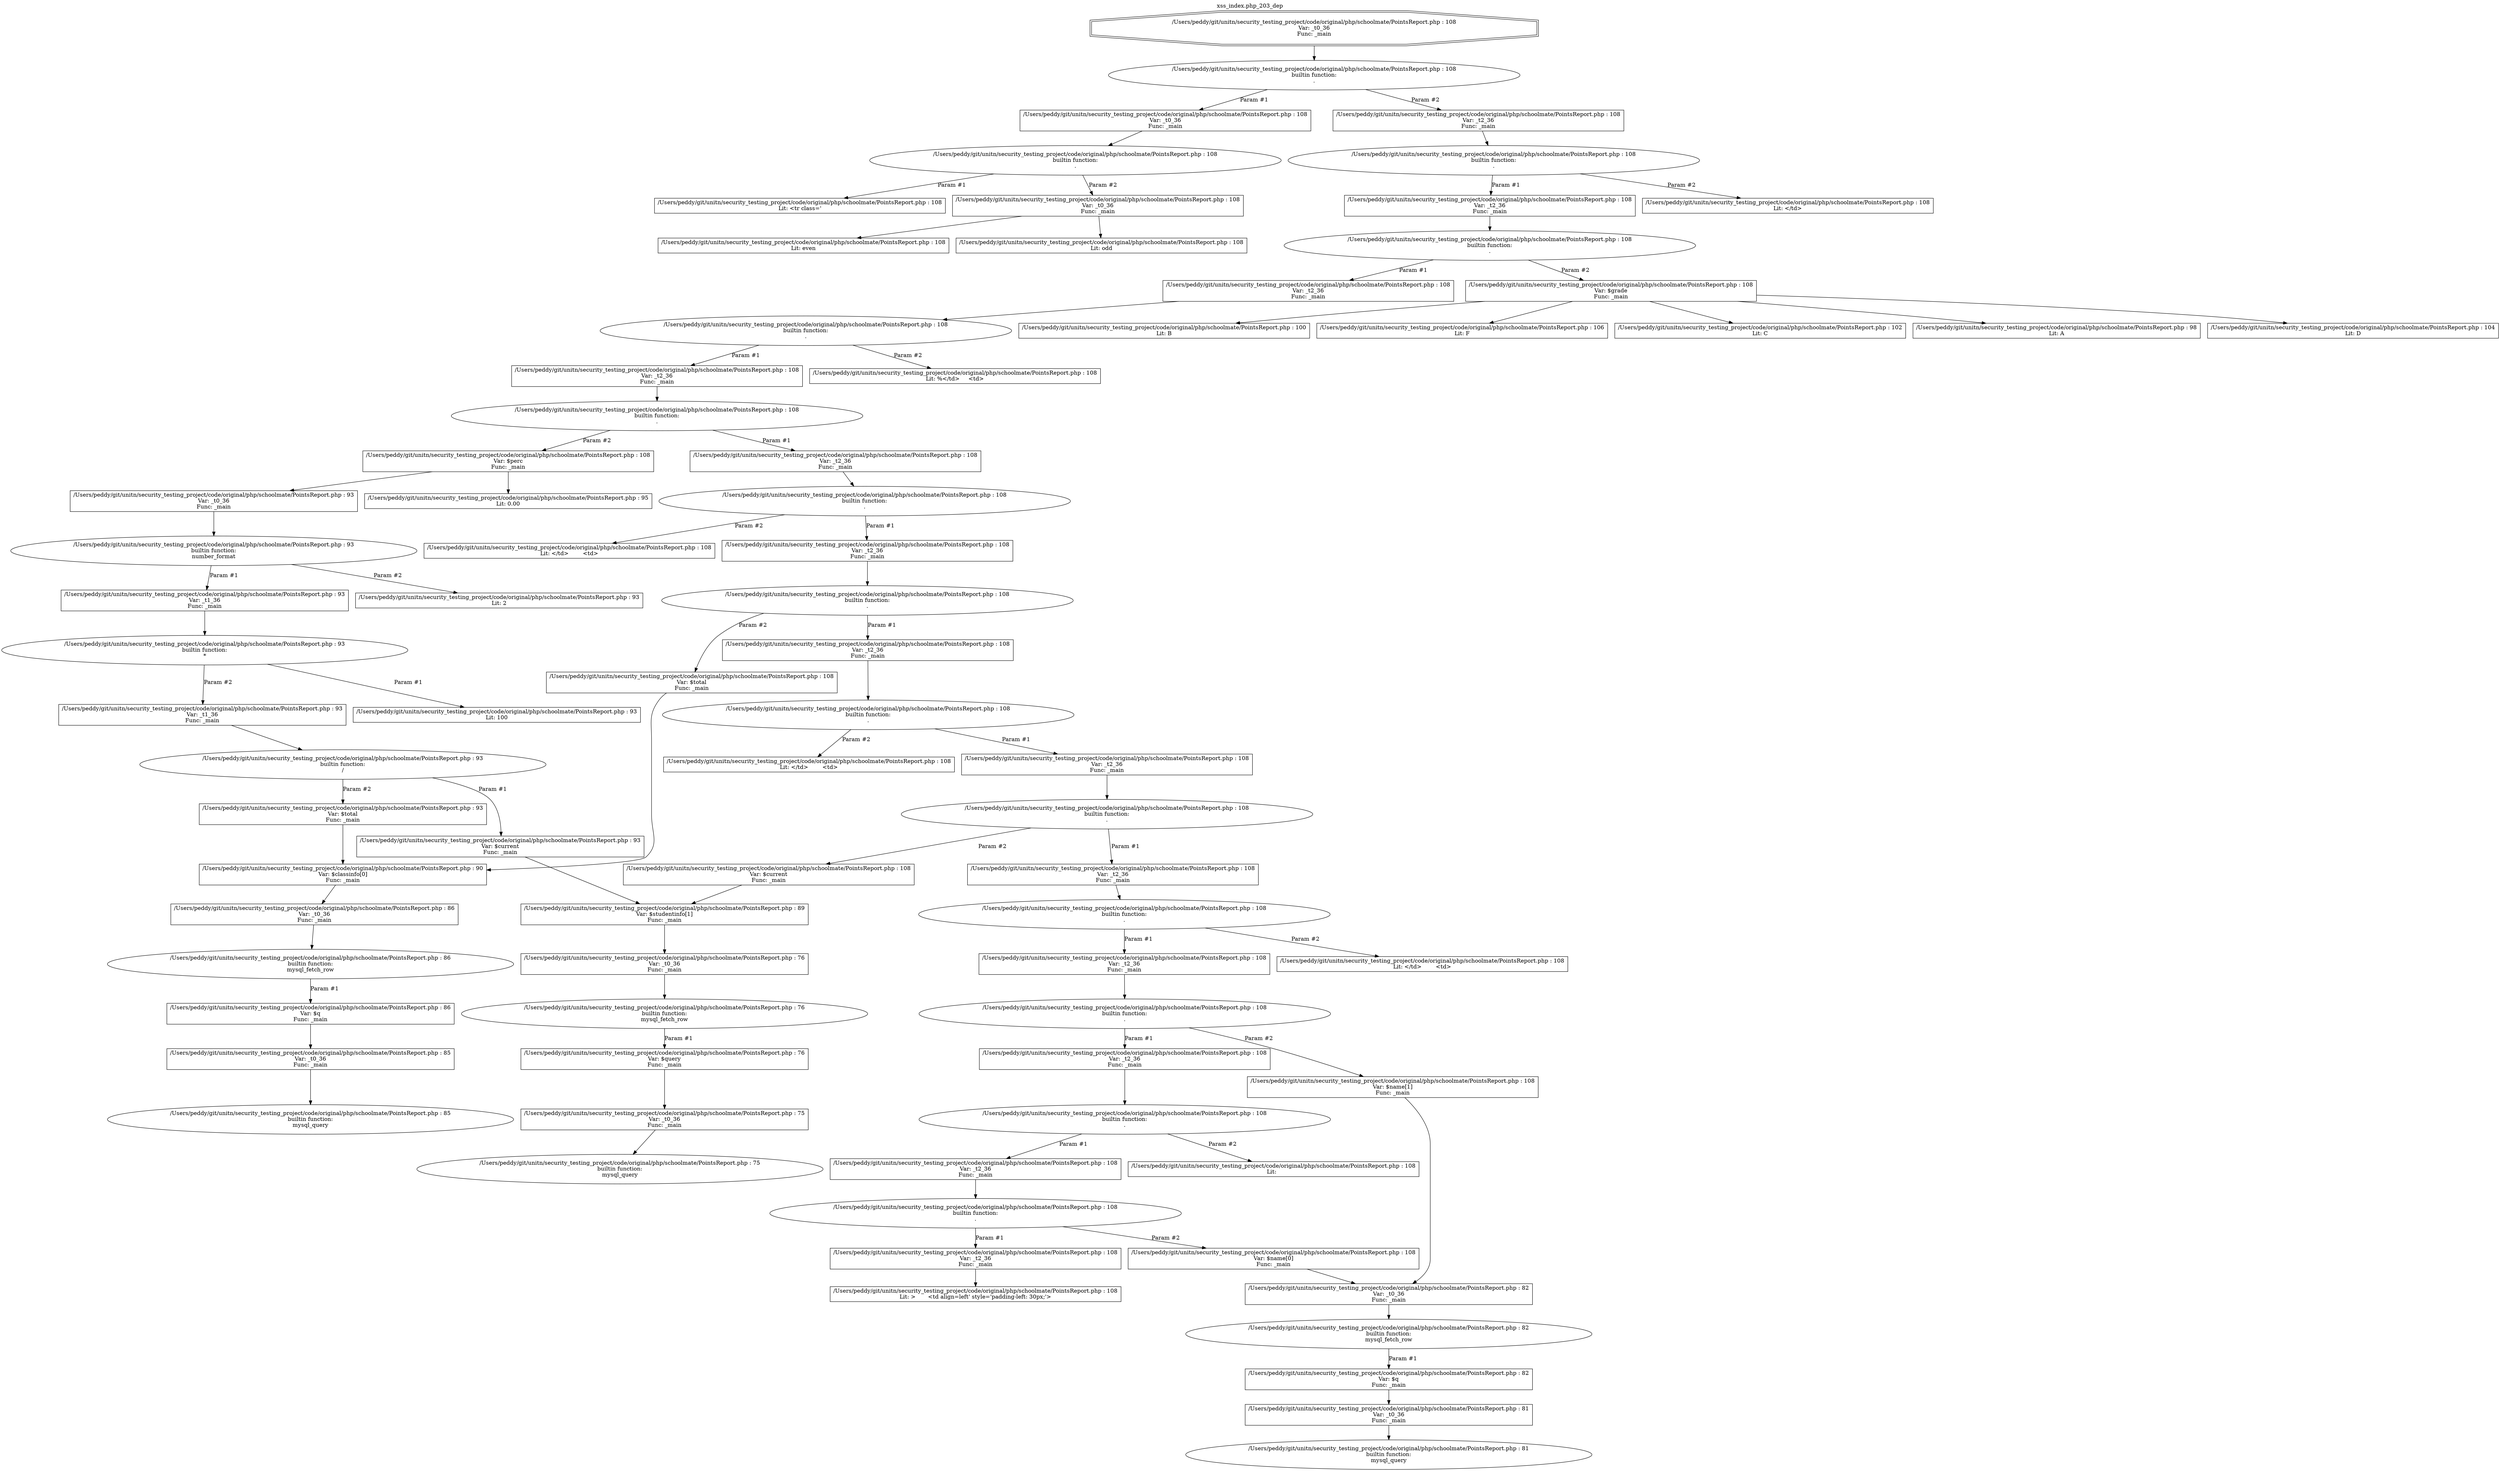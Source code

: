 digraph cfg {
  label="xss_index.php_203_dep";
  labelloc=t;
  n1 [shape=doubleoctagon, label="/Users/peddy/git/unitn/security_testing_project/code/original/php/schoolmate/PointsReport.php : 108\nVar: _t0_36\nFunc: _main\n"];
  n2 [shape=ellipse, label="/Users/peddy/git/unitn/security_testing_project/code/original/php/schoolmate/PointsReport.php : 108\nbuiltin function:\n.\n"];
  n3 [shape=box, label="/Users/peddy/git/unitn/security_testing_project/code/original/php/schoolmate/PointsReport.php : 108\nVar: _t0_36\nFunc: _main\n"];
  n4 [shape=ellipse, label="/Users/peddy/git/unitn/security_testing_project/code/original/php/schoolmate/PointsReport.php : 108\nbuiltin function:\n.\n"];
  n5 [shape=box, label="/Users/peddy/git/unitn/security_testing_project/code/original/php/schoolmate/PointsReport.php : 108\nLit: <tr class='\n"];
  n6 [shape=box, label="/Users/peddy/git/unitn/security_testing_project/code/original/php/schoolmate/PointsReport.php : 108\nVar: _t0_36\nFunc: _main\n"];
  n7 [shape=box, label="/Users/peddy/git/unitn/security_testing_project/code/original/php/schoolmate/PointsReport.php : 108\nLit: even\n"];
  n8 [shape=box, label="/Users/peddy/git/unitn/security_testing_project/code/original/php/schoolmate/PointsReport.php : 108\nLit: odd\n"];
  n9 [shape=box, label="/Users/peddy/git/unitn/security_testing_project/code/original/php/schoolmate/PointsReport.php : 108\nVar: _t2_36\nFunc: _main\n"];
  n10 [shape=ellipse, label="/Users/peddy/git/unitn/security_testing_project/code/original/php/schoolmate/PointsReport.php : 108\nbuiltin function:\n.\n"];
  n11 [shape=box, label="/Users/peddy/git/unitn/security_testing_project/code/original/php/schoolmate/PointsReport.php : 108\nVar: _t2_36\nFunc: _main\n"];
  n12 [shape=ellipse, label="/Users/peddy/git/unitn/security_testing_project/code/original/php/schoolmate/PointsReport.php : 108\nbuiltin function:\n.\n"];
  n13 [shape=box, label="/Users/peddy/git/unitn/security_testing_project/code/original/php/schoolmate/PointsReport.php : 108\nVar: _t2_36\nFunc: _main\n"];
  n14 [shape=ellipse, label="/Users/peddy/git/unitn/security_testing_project/code/original/php/schoolmate/PointsReport.php : 108\nbuiltin function:\n.\n"];
  n15 [shape=box, label="/Users/peddy/git/unitn/security_testing_project/code/original/php/schoolmate/PointsReport.php : 108\nVar: _t2_36\nFunc: _main\n"];
  n16 [shape=ellipse, label="/Users/peddy/git/unitn/security_testing_project/code/original/php/schoolmate/PointsReport.php : 108\nbuiltin function:\n.\n"];
  n17 [shape=box, label="/Users/peddy/git/unitn/security_testing_project/code/original/php/schoolmate/PointsReport.php : 108\nVar: _t2_36\nFunc: _main\n"];
  n18 [shape=ellipse, label="/Users/peddy/git/unitn/security_testing_project/code/original/php/schoolmate/PointsReport.php : 108\nbuiltin function:\n.\n"];
  n19 [shape=box, label="/Users/peddy/git/unitn/security_testing_project/code/original/php/schoolmate/PointsReport.php : 108\nVar: _t2_36\nFunc: _main\n"];
  n20 [shape=ellipse, label="/Users/peddy/git/unitn/security_testing_project/code/original/php/schoolmate/PointsReport.php : 108\nbuiltin function:\n.\n"];
  n21 [shape=box, label="/Users/peddy/git/unitn/security_testing_project/code/original/php/schoolmate/PointsReport.php : 108\nVar: _t2_36\nFunc: _main\n"];
  n22 [shape=ellipse, label="/Users/peddy/git/unitn/security_testing_project/code/original/php/schoolmate/PointsReport.php : 108\nbuiltin function:\n.\n"];
  n23 [shape=box, label="/Users/peddy/git/unitn/security_testing_project/code/original/php/schoolmate/PointsReport.php : 108\nVar: _t2_36\nFunc: _main\n"];
  n24 [shape=ellipse, label="/Users/peddy/git/unitn/security_testing_project/code/original/php/schoolmate/PointsReport.php : 108\nbuiltin function:\n.\n"];
  n25 [shape=box, label="/Users/peddy/git/unitn/security_testing_project/code/original/php/schoolmate/PointsReport.php : 108\nVar: _t2_36\nFunc: _main\n"];
  n26 [shape=ellipse, label="/Users/peddy/git/unitn/security_testing_project/code/original/php/schoolmate/PointsReport.php : 108\nbuiltin function:\n.\n"];
  n27 [shape=box, label="/Users/peddy/git/unitn/security_testing_project/code/original/php/schoolmate/PointsReport.php : 108\nVar: _t2_36\nFunc: _main\n"];
  n28 [shape=ellipse, label="/Users/peddy/git/unitn/security_testing_project/code/original/php/schoolmate/PointsReport.php : 108\nbuiltin function:\n.\n"];
  n29 [shape=box, label="/Users/peddy/git/unitn/security_testing_project/code/original/php/schoolmate/PointsReport.php : 108\nVar: _t2_36\nFunc: _main\n"];
  n30 [shape=ellipse, label="/Users/peddy/git/unitn/security_testing_project/code/original/php/schoolmate/PointsReport.php : 108\nbuiltin function:\n.\n"];
  n31 [shape=box, label="/Users/peddy/git/unitn/security_testing_project/code/original/php/schoolmate/PointsReport.php : 108\nVar: _t2_36\nFunc: _main\n"];
  n32 [shape=ellipse, label="/Users/peddy/git/unitn/security_testing_project/code/original/php/schoolmate/PointsReport.php : 108\nbuiltin function:\n.\n"];
  n33 [shape=box, label="/Users/peddy/git/unitn/security_testing_project/code/original/php/schoolmate/PointsReport.php : 108\nVar: _t2_36\nFunc: _main\n"];
  n34 [shape=box, label="/Users/peddy/git/unitn/security_testing_project/code/original/php/schoolmate/PointsReport.php : 108\nLit: >	<td align=left' style='padding-left: 30px;'>\n"];
  n35 [shape=box, label="/Users/peddy/git/unitn/security_testing_project/code/original/php/schoolmate/PointsReport.php : 108\nVar: $name[0]\nFunc: _main\n"];
  n36 [shape=box, label="/Users/peddy/git/unitn/security_testing_project/code/original/php/schoolmate/PointsReport.php : 82\nVar: _t0_36\nFunc: _main\n"];
  n37 [shape=ellipse, label="/Users/peddy/git/unitn/security_testing_project/code/original/php/schoolmate/PointsReport.php : 82\nbuiltin function:\nmysql_fetch_row\n"];
  n38 [shape=box, label="/Users/peddy/git/unitn/security_testing_project/code/original/php/schoolmate/PointsReport.php : 82\nVar: $q\nFunc: _main\n"];
  n39 [shape=box, label="/Users/peddy/git/unitn/security_testing_project/code/original/php/schoolmate/PointsReport.php : 81\nVar: _t0_36\nFunc: _main\n"];
  n40 [shape=ellipse, label="/Users/peddy/git/unitn/security_testing_project/code/original/php/schoolmate/PointsReport.php : 81\nbuiltin function:\nmysql_query\n"];
  n41 [shape=box, label="/Users/peddy/git/unitn/security_testing_project/code/original/php/schoolmate/PointsReport.php : 108\nLit:  \n"];
  n42 [shape=box, label="/Users/peddy/git/unitn/security_testing_project/code/original/php/schoolmate/PointsReport.php : 108\nVar: $name[1]\nFunc: _main\n"];
  n43 [shape=box, label="/Users/peddy/git/unitn/security_testing_project/code/original/php/schoolmate/PointsReport.php : 108\nLit: </td>	<td>\n"];
  n44 [shape=box, label="/Users/peddy/git/unitn/security_testing_project/code/original/php/schoolmate/PointsReport.php : 108\nVar: $current\nFunc: _main\n"];
  n45 [shape=box, label="/Users/peddy/git/unitn/security_testing_project/code/original/php/schoolmate/PointsReport.php : 89\nVar: $studentinfo[1]\nFunc: _main\n"];
  n46 [shape=box, label="/Users/peddy/git/unitn/security_testing_project/code/original/php/schoolmate/PointsReport.php : 76\nVar: _t0_36\nFunc: _main\n"];
  n47 [shape=ellipse, label="/Users/peddy/git/unitn/security_testing_project/code/original/php/schoolmate/PointsReport.php : 76\nbuiltin function:\nmysql_fetch_row\n"];
  n48 [shape=box, label="/Users/peddy/git/unitn/security_testing_project/code/original/php/schoolmate/PointsReport.php : 76\nVar: $query\nFunc: _main\n"];
  n49 [shape=box, label="/Users/peddy/git/unitn/security_testing_project/code/original/php/schoolmate/PointsReport.php : 75\nVar: _t0_36\nFunc: _main\n"];
  n50 [shape=ellipse, label="/Users/peddy/git/unitn/security_testing_project/code/original/php/schoolmate/PointsReport.php : 75\nbuiltin function:\nmysql_query\n"];
  n51 [shape=box, label="/Users/peddy/git/unitn/security_testing_project/code/original/php/schoolmate/PointsReport.php : 108\nLit: </td>	<td>\n"];
  n52 [shape=box, label="/Users/peddy/git/unitn/security_testing_project/code/original/php/schoolmate/PointsReport.php : 108\nVar: $total\nFunc: _main\n"];
  n53 [shape=box, label="/Users/peddy/git/unitn/security_testing_project/code/original/php/schoolmate/PointsReport.php : 90\nVar: $classinfo[0]\nFunc: _main\n"];
  n54 [shape=box, label="/Users/peddy/git/unitn/security_testing_project/code/original/php/schoolmate/PointsReport.php : 86\nVar: _t0_36\nFunc: _main\n"];
  n55 [shape=ellipse, label="/Users/peddy/git/unitn/security_testing_project/code/original/php/schoolmate/PointsReport.php : 86\nbuiltin function:\nmysql_fetch_row\n"];
  n56 [shape=box, label="/Users/peddy/git/unitn/security_testing_project/code/original/php/schoolmate/PointsReport.php : 86\nVar: $q\nFunc: _main\n"];
  n57 [shape=box, label="/Users/peddy/git/unitn/security_testing_project/code/original/php/schoolmate/PointsReport.php : 85\nVar: _t0_36\nFunc: _main\n"];
  n58 [shape=ellipse, label="/Users/peddy/git/unitn/security_testing_project/code/original/php/schoolmate/PointsReport.php : 85\nbuiltin function:\nmysql_query\n"];
  n59 [shape=box, label="/Users/peddy/git/unitn/security_testing_project/code/original/php/schoolmate/PointsReport.php : 108\nLit: </td>	<td>\n"];
  n60 [shape=box, label="/Users/peddy/git/unitn/security_testing_project/code/original/php/schoolmate/PointsReport.php : 108\nVar: $perc\nFunc: _main\n"];
  n61 [shape=box, label="/Users/peddy/git/unitn/security_testing_project/code/original/php/schoolmate/PointsReport.php : 95\nLit: 0.00\n"];
  n62 [shape=box, label="/Users/peddy/git/unitn/security_testing_project/code/original/php/schoolmate/PointsReport.php : 93\nVar: _t0_36\nFunc: _main\n"];
  n63 [shape=ellipse, label="/Users/peddy/git/unitn/security_testing_project/code/original/php/schoolmate/PointsReport.php : 93\nbuiltin function:\nnumber_format\n"];
  n64 [shape=box, label="/Users/peddy/git/unitn/security_testing_project/code/original/php/schoolmate/PointsReport.php : 93\nVar: _t1_36\nFunc: _main\n"];
  n65 [shape=ellipse, label="/Users/peddy/git/unitn/security_testing_project/code/original/php/schoolmate/PointsReport.php : 93\nbuiltin function:\n*\n"];
  n66 [shape=box, label="/Users/peddy/git/unitn/security_testing_project/code/original/php/schoolmate/PointsReport.php : 93\nLit: 100\n"];
  n67 [shape=box, label="/Users/peddy/git/unitn/security_testing_project/code/original/php/schoolmate/PointsReport.php : 93\nVar: _t1_36\nFunc: _main\n"];
  n68 [shape=ellipse, label="/Users/peddy/git/unitn/security_testing_project/code/original/php/schoolmate/PointsReport.php : 93\nbuiltin function:\n/\n"];
  n69 [shape=box, label="/Users/peddy/git/unitn/security_testing_project/code/original/php/schoolmate/PointsReport.php : 93\nVar: $current\nFunc: _main\n"];
  n70 [shape=box, label="/Users/peddy/git/unitn/security_testing_project/code/original/php/schoolmate/PointsReport.php : 93\nVar: $total\nFunc: _main\n"];
  n71 [shape=box, label="/Users/peddy/git/unitn/security_testing_project/code/original/php/schoolmate/PointsReport.php : 93\nLit: 2\n"];
  n72 [shape=box, label="/Users/peddy/git/unitn/security_testing_project/code/original/php/schoolmate/PointsReport.php : 108\nLit: &#37;</td>	<td>\n"];
  n73 [shape=box, label="/Users/peddy/git/unitn/security_testing_project/code/original/php/schoolmate/PointsReport.php : 108\nVar: $grade\nFunc: _main\n"];
  n74 [shape=box, label="/Users/peddy/git/unitn/security_testing_project/code/original/php/schoolmate/PointsReport.php : 98\nLit: A\n"];
  n75 [shape=box, label="/Users/peddy/git/unitn/security_testing_project/code/original/php/schoolmate/PointsReport.php : 104\nLit: D\n"];
  n76 [shape=box, label="/Users/peddy/git/unitn/security_testing_project/code/original/php/schoolmate/PointsReport.php : 100\nLit: B\n"];
  n77 [shape=box, label="/Users/peddy/git/unitn/security_testing_project/code/original/php/schoolmate/PointsReport.php : 106\nLit: F\n"];
  n78 [shape=box, label="/Users/peddy/git/unitn/security_testing_project/code/original/php/schoolmate/PointsReport.php : 102\nLit: C\n"];
  n79 [shape=box, label="/Users/peddy/git/unitn/security_testing_project/code/original/php/schoolmate/PointsReport.php : 108\nLit: </td>\n"];
  n1 -> n2;
  n3 -> n4;
  n4 -> n5[label="Param #1"];
  n4 -> n6[label="Param #2"];
  n6 -> n7;
  n6 -> n8;
  n2 -> n3[label="Param #1"];
  n2 -> n9[label="Param #2"];
  n9 -> n10;
  n11 -> n12;
  n13 -> n14;
  n15 -> n16;
  n17 -> n18;
  n19 -> n20;
  n21 -> n22;
  n23 -> n24;
  n25 -> n26;
  n27 -> n28;
  n29 -> n30;
  n31 -> n32;
  n33 -> n34;
  n32 -> n33[label="Param #1"];
  n32 -> n35[label="Param #2"];
  n36 -> n37;
  n39 -> n40;
  n38 -> n39;
  n37 -> n38[label="Param #1"];
  n35 -> n36;
  n30 -> n31[label="Param #1"];
  n30 -> n41[label="Param #2"];
  n28 -> n29[label="Param #1"];
  n28 -> n42[label="Param #2"];
  n42 -> n36;
  n26 -> n27[label="Param #1"];
  n26 -> n43[label="Param #2"];
  n24 -> n25[label="Param #1"];
  n24 -> n44[label="Param #2"];
  n46 -> n47;
  n49 -> n50;
  n48 -> n49;
  n47 -> n48[label="Param #1"];
  n45 -> n46;
  n44 -> n45;
  n22 -> n23[label="Param #1"];
  n22 -> n51[label="Param #2"];
  n20 -> n21[label="Param #1"];
  n20 -> n52[label="Param #2"];
  n54 -> n55;
  n57 -> n58;
  n56 -> n57;
  n55 -> n56[label="Param #1"];
  n53 -> n54;
  n52 -> n53;
  n18 -> n19[label="Param #1"];
  n18 -> n59[label="Param #2"];
  n16 -> n17[label="Param #1"];
  n16 -> n60[label="Param #2"];
  n60 -> n61;
  n60 -> n62;
  n62 -> n63;
  n64 -> n65;
  n65 -> n66[label="Param #1"];
  n65 -> n67[label="Param #2"];
  n67 -> n68;
  n69 -> n45;
  n68 -> n69[label="Param #1"];
  n68 -> n70[label="Param #2"];
  n70 -> n53;
  n63 -> n64[label="Param #1"];
  n63 -> n71[label="Param #2"];
  n14 -> n15[label="Param #1"];
  n14 -> n72[label="Param #2"];
  n12 -> n13[label="Param #1"];
  n12 -> n73[label="Param #2"];
  n73 -> n74;
  n73 -> n75;
  n73 -> n76;
  n73 -> n77;
  n73 -> n78;
  n10 -> n11[label="Param #1"];
  n10 -> n79[label="Param #2"];
}
